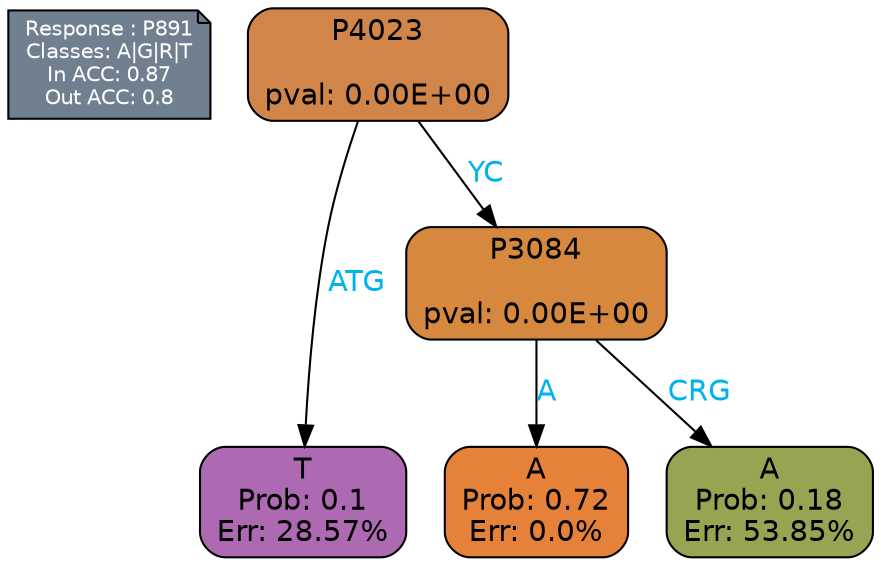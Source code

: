 digraph Tree {
node [shape=box, style="filled, rounded", color="black", fontname=helvetica] ;
graph [ranksep=equally, splines=polylines, bgcolor=transparent, dpi=600] ;
edge [fontname=helvetica] ;
LEGEND [label="Response : P891
Classes: A|G|R|T
In ACC: 0.87
Out ACC: 0.8
",shape=note,align=left,style=filled,fillcolor="slategray",fontcolor="white",fontsize=10];1 [label="P4023

pval: 0.00E+00", fillcolor="#d18549"] ;
2 [label="T
Prob: 0.1
Err: 28.57%", fillcolor="#ad6ab3"] ;
3 [label="P3084

pval: 0.00E+00", fillcolor="#d5883e"] ;
4 [label="A
Prob: 0.72
Err: 0.0%", fillcolor="#e58139"] ;
5 [label="A
Prob: 0.18
Err: 53.85%", fillcolor="#99a453"] ;
1 -> 2 [label="ATG",fontcolor=deepskyblue2] ;
1 -> 3 [label="YC",fontcolor=deepskyblue2] ;
3 -> 4 [label="A",fontcolor=deepskyblue2] ;
3 -> 5 [label="CRG",fontcolor=deepskyblue2] ;
{rank = same; 2;4;5;}{rank = same; LEGEND;1;}}